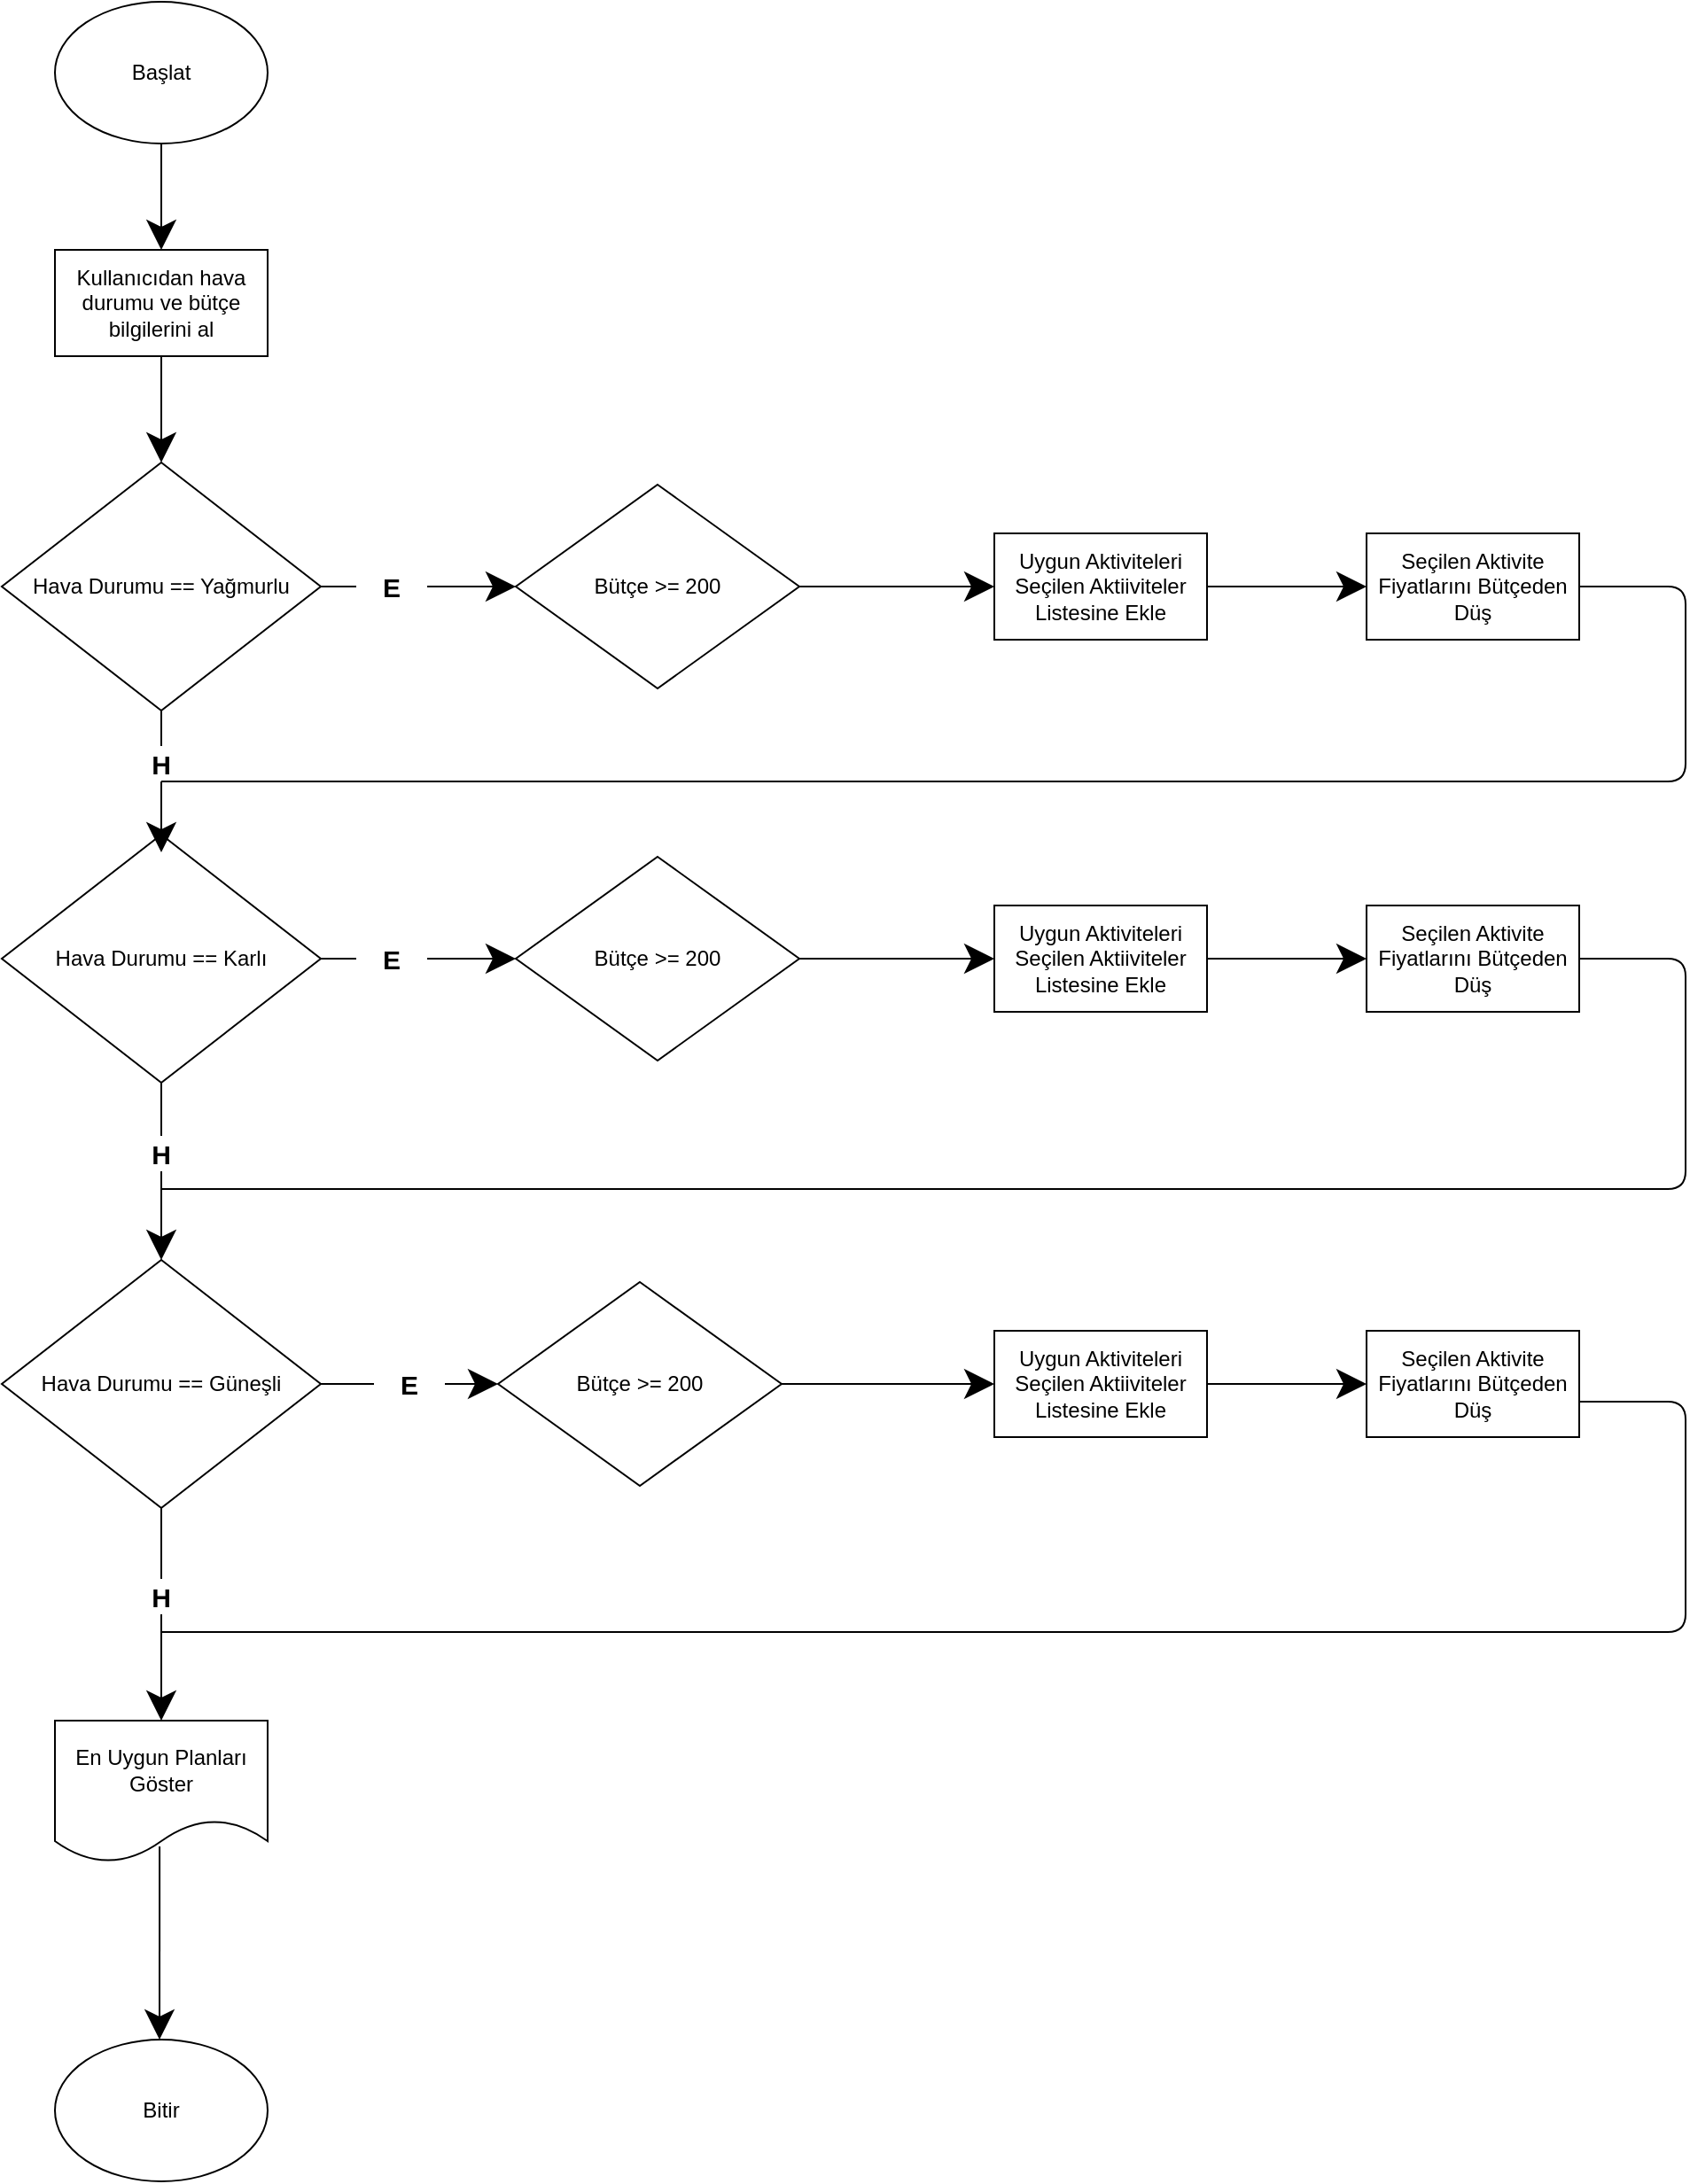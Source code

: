<mxfile version="15.3.5" type="device"><diagram id="C-M72tQuGT7UeeA-vJKC" name="Sayfa -1"><mxGraphModel dx="1673" dy="958" grid="1" gridSize="10" guides="1" tooltips="1" connect="1" arrows="1" fold="1" page="1" pageScale="1" pageWidth="3300" pageHeight="4681" math="0" shadow="0"><root><mxCell id="0"/><mxCell id="1" parent="0"/><mxCell id="JSDWaVKcldou4xhypfdx-1" value="Başlat" style="ellipse;whiteSpace=wrap;html=1;hachureGap=4;pointerEvents=0;" vertex="1" parent="1"><mxGeometry x="260" y="30" width="120" height="80" as="geometry"/></mxCell><mxCell id="JSDWaVKcldou4xhypfdx-2" value="Kullanıcıdan hava durumu ve bütçe bilgilerini al" style="rounded=0;whiteSpace=wrap;html=1;hachureGap=4;pointerEvents=0;" vertex="1" parent="1"><mxGeometry x="260" y="170" width="120" height="60" as="geometry"/></mxCell><mxCell id="JSDWaVKcldou4xhypfdx-4" value="Hava Durumu == Yağmurlu" style="rhombus;whiteSpace=wrap;html=1;hachureGap=4;pointerEvents=0;" vertex="1" parent="1"><mxGeometry x="230" y="290" width="180" height="140" as="geometry"/></mxCell><mxCell id="JSDWaVKcldou4xhypfdx-5" value="Bütçe &amp;gt;= 200" style="rhombus;whiteSpace=wrap;html=1;hachureGap=4;pointerEvents=0;" vertex="1" parent="1"><mxGeometry x="520" y="512.5" width="160" height="115" as="geometry"/></mxCell><mxCell id="JSDWaVKcldou4xhypfdx-7" value="Uygun Aktiviteleri Seçilen Aktiiviteler Listesine Ekle" style="rounded=0;whiteSpace=wrap;html=1;hachureGap=4;pointerEvents=0;" vertex="1" parent="1"><mxGeometry x="790" y="330" width="120" height="60" as="geometry"/></mxCell><mxCell id="JSDWaVKcldou4xhypfdx-8" value="Seçilen Aktivite Fiyatlarını Bütçeden Düş" style="rounded=0;whiteSpace=wrap;html=1;hachureGap=4;pointerEvents=0;" vertex="1" parent="1"><mxGeometry x="1000" y="330" width="120" height="60" as="geometry"/></mxCell><mxCell id="JSDWaVKcldou4xhypfdx-10" value="Hava Durumu == Karlı" style="rhombus;whiteSpace=wrap;html=1;hachureGap=4;pointerEvents=0;" vertex="1" parent="1"><mxGeometry x="230" y="500" width="180" height="140" as="geometry"/></mxCell><mxCell id="JSDWaVKcldou4xhypfdx-11" value="Bütçe &amp;gt;= 200" style="rhombus;whiteSpace=wrap;html=1;hachureGap=4;pointerEvents=0;" vertex="1" parent="1"><mxGeometry x="520" y="302.5" width="160" height="115" as="geometry"/></mxCell><mxCell id="JSDWaVKcldou4xhypfdx-12" value="Hava Durumu == Güneşli" style="rhombus;whiteSpace=wrap;html=1;hachureGap=4;pointerEvents=0;" vertex="1" parent="1"><mxGeometry x="230" y="740" width="180" height="140" as="geometry"/></mxCell><mxCell id="JSDWaVKcldou4xhypfdx-13" value="Uygun Aktiviteleri Seçilen Aktiiviteler Listesine Ekle" style="rounded=0;whiteSpace=wrap;html=1;hachureGap=4;pointerEvents=0;" vertex="1" parent="1"><mxGeometry x="790" y="540" width="120" height="60" as="geometry"/></mxCell><mxCell id="JSDWaVKcldou4xhypfdx-14" value="Seçilen Aktivite Fiyatlarını Bütçeden Düş" style="rounded=0;whiteSpace=wrap;html=1;hachureGap=4;pointerEvents=0;" vertex="1" parent="1"><mxGeometry x="1000" y="540" width="120" height="60" as="geometry"/></mxCell><mxCell id="JSDWaVKcldou4xhypfdx-15" value="Bütçe &amp;gt;= 200" style="rhombus;whiteSpace=wrap;html=1;hachureGap=4;pointerEvents=0;" vertex="1" parent="1"><mxGeometry x="510" y="752.5" width="160" height="115" as="geometry"/></mxCell><mxCell id="JSDWaVKcldou4xhypfdx-16" value="Uygun Aktiviteleri Seçilen Aktiiviteler Listesine Ekle" style="rounded=0;whiteSpace=wrap;html=1;hachureGap=4;pointerEvents=0;" vertex="1" parent="1"><mxGeometry x="790" y="780" width="120" height="60" as="geometry"/></mxCell><mxCell id="JSDWaVKcldou4xhypfdx-17" value="Seçilen Aktivite Fiyatlarını Bütçeden Düş" style="rounded=0;whiteSpace=wrap;html=1;hachureGap=4;pointerEvents=0;" vertex="1" parent="1"><mxGeometry x="1000" y="780" width="120" height="60" as="geometry"/></mxCell><mxCell id="JSDWaVKcldou4xhypfdx-18" value="En Uygun Planları Göster" style="shape=document;whiteSpace=wrap;html=1;boundedLbl=1;hachureGap=4;pointerEvents=0;" vertex="1" parent="1"><mxGeometry x="260" y="1000" width="120" height="80" as="geometry"/></mxCell><mxCell id="JSDWaVKcldou4xhypfdx-19" value="Bitir" style="ellipse;whiteSpace=wrap;html=1;hachureGap=4;pointerEvents=0;" vertex="1" parent="1"><mxGeometry x="260" y="1180" width="120" height="80" as="geometry"/></mxCell><mxCell id="JSDWaVKcldou4xhypfdx-20" value="" style="endArrow=classic;html=1;startSize=14;endSize=14;sourcePerimeterSpacing=8;targetPerimeterSpacing=8;exitX=0.5;exitY=1;exitDx=0;exitDy=0;entryX=0.5;entryY=0;entryDx=0;entryDy=0;" edge="1" parent="1" source="JSDWaVKcldou4xhypfdx-1" target="JSDWaVKcldou4xhypfdx-2"><mxGeometry width="50" height="50" relative="1" as="geometry"><mxPoint x="650" y="170" as="sourcePoint"/><mxPoint x="700" y="120" as="targetPoint"/></mxGeometry></mxCell><mxCell id="JSDWaVKcldou4xhypfdx-21" value="" style="endArrow=classic;html=1;startSize=14;endSize=14;sourcePerimeterSpacing=8;targetPerimeterSpacing=8;exitX=0.5;exitY=1;exitDx=0;exitDy=0;entryX=0.5;entryY=0;entryDx=0;entryDy=0;" edge="1" parent="1" source="JSDWaVKcldou4xhypfdx-2" target="JSDWaVKcldou4xhypfdx-4"><mxGeometry width="50" height="50" relative="1" as="geometry"><mxPoint x="510" y="190" as="sourcePoint"/><mxPoint x="560" y="140" as="targetPoint"/></mxGeometry></mxCell><mxCell id="JSDWaVKcldou4xhypfdx-22" value="" style="endArrow=classic;html=1;startSize=14;endSize=14;targetPerimeterSpacing=8;exitX=0.5;exitY=1;exitDx=0;exitDy=0;startArrow=none;" edge="1" parent="1" source="JSDWaVKcldou4xhypfdx-46"><mxGeometry width="50" height="50" relative="1" as="geometry"><mxPoint x="440" y="470" as="sourcePoint"/><mxPoint x="320" y="510" as="targetPoint"/></mxGeometry></mxCell><mxCell id="JSDWaVKcldou4xhypfdx-23" value="" style="endArrow=classic;html=1;startSize=14;endSize=14;targetPerimeterSpacing=8;exitX=0.5;exitY=1;exitDx=0;exitDy=0;entryX=0.5;entryY=0;entryDx=0;entryDy=0;startArrow=none;" edge="1" parent="1" source="JSDWaVKcldou4xhypfdx-60" target="JSDWaVKcldou4xhypfdx-12"><mxGeometry width="50" height="50" relative="1" as="geometry"><mxPoint x="450" y="720" as="sourcePoint"/><mxPoint x="500" y="670" as="targetPoint"/></mxGeometry></mxCell><mxCell id="JSDWaVKcldou4xhypfdx-26" value="" style="endArrow=classic;html=1;startSize=14;endSize=14;targetPerimeterSpacing=8;exitX=1;exitY=0.5;exitDx=0;exitDy=0;entryX=0;entryY=0.5;entryDx=0;entryDy=0;startArrow=none;" edge="1" parent="1" source="JSDWaVKcldou4xhypfdx-45" target="JSDWaVKcldou4xhypfdx-11"><mxGeometry width="50" height="50" relative="1" as="geometry"><mxPoint x="480" y="310" as="sourcePoint"/><mxPoint x="530" y="260" as="targetPoint"/></mxGeometry></mxCell><mxCell id="JSDWaVKcldou4xhypfdx-27" value="" style="endArrow=classic;html=1;startSize=14;endSize=14;sourcePerimeterSpacing=8;targetPerimeterSpacing=8;exitX=1;exitY=0.5;exitDx=0;exitDy=0;entryX=0;entryY=0.5;entryDx=0;entryDy=0;" edge="1" parent="1" source="JSDWaVKcldou4xhypfdx-11" target="JSDWaVKcldou4xhypfdx-7"><mxGeometry width="50" height="50" relative="1" as="geometry"><mxPoint x="750" y="240" as="sourcePoint"/><mxPoint x="800" y="190" as="targetPoint"/></mxGeometry></mxCell><mxCell id="JSDWaVKcldou4xhypfdx-28" value="" style="endArrow=classic;html=1;startSize=14;endSize=14;sourcePerimeterSpacing=8;targetPerimeterSpacing=8;exitX=1;exitY=0.5;exitDx=0;exitDy=0;entryX=0;entryY=0.5;entryDx=0;entryDy=0;" edge="1" parent="1" source="JSDWaVKcldou4xhypfdx-7" target="JSDWaVKcldou4xhypfdx-8"><mxGeometry width="50" height="50" relative="1" as="geometry"><mxPoint x="940" y="240" as="sourcePoint"/><mxPoint x="990" y="190" as="targetPoint"/></mxGeometry></mxCell><mxCell id="JSDWaVKcldou4xhypfdx-30" value="" style="endArrow=classic;html=1;startSize=14;endSize=14;targetPerimeterSpacing=8;exitX=1;exitY=0.5;exitDx=0;exitDy=0;entryX=0;entryY=0.5;entryDx=0;entryDy=0;startArrow=none;" edge="1" parent="1" source="JSDWaVKcldou4xhypfdx-54" target="JSDWaVKcldou4xhypfdx-5"><mxGeometry width="50" height="50" relative="1" as="geometry"><mxPoint x="450" y="550" as="sourcePoint"/><mxPoint x="500" y="500" as="targetPoint"/></mxGeometry></mxCell><mxCell id="JSDWaVKcldou4xhypfdx-33" value="" style="endArrow=classic;html=1;startSize=14;endSize=14;sourcePerimeterSpacing=8;targetPerimeterSpacing=8;exitX=1;exitY=0.5;exitDx=0;exitDy=0;entryX=0;entryY=0.5;entryDx=0;entryDy=0;" edge="1" parent="1" source="JSDWaVKcldou4xhypfdx-5" target="JSDWaVKcldou4xhypfdx-13"><mxGeometry width="50" height="50" relative="1" as="geometry"><mxPoint x="820" y="690" as="sourcePoint"/><mxPoint x="870" y="640" as="targetPoint"/></mxGeometry></mxCell><mxCell id="JSDWaVKcldou4xhypfdx-34" value="" style="endArrow=classic;html=1;startSize=14;endSize=14;sourcePerimeterSpacing=8;targetPerimeterSpacing=8;exitX=1;exitY=0.5;exitDx=0;exitDy=0;entryX=0;entryY=0.5;entryDx=0;entryDy=0;" edge="1" parent="1" source="JSDWaVKcldou4xhypfdx-13" target="JSDWaVKcldou4xhypfdx-14"><mxGeometry width="50" height="50" relative="1" as="geometry"><mxPoint x="910" y="680" as="sourcePoint"/><mxPoint x="960" y="630" as="targetPoint"/></mxGeometry></mxCell><mxCell id="JSDWaVKcldou4xhypfdx-35" value="" style="endArrow=classic;html=1;startSize=14;endSize=14;targetPerimeterSpacing=8;exitX=1;exitY=0.5;exitDx=0;exitDy=0;entryX=0;entryY=0.5;entryDx=0;entryDy=0;startArrow=none;" edge="1" parent="1" source="JSDWaVKcldou4xhypfdx-53" target="JSDWaVKcldou4xhypfdx-15"><mxGeometry width="50" height="50" relative="1" as="geometry"><mxPoint x="450" y="930" as="sourcePoint"/><mxPoint x="500" y="880" as="targetPoint"/></mxGeometry></mxCell><mxCell id="JSDWaVKcldou4xhypfdx-36" value="" style="endArrow=classic;html=1;startSize=14;endSize=14;sourcePerimeterSpacing=8;targetPerimeterSpacing=8;exitX=1;exitY=0.5;exitDx=0;exitDy=0;entryX=0;entryY=0.5;entryDx=0;entryDy=0;" edge="1" parent="1" source="JSDWaVKcldou4xhypfdx-15" target="JSDWaVKcldou4xhypfdx-16"><mxGeometry width="50" height="50" relative="1" as="geometry"><mxPoint x="730" y="910" as="sourcePoint"/><mxPoint x="780" y="860" as="targetPoint"/></mxGeometry></mxCell><mxCell id="JSDWaVKcldou4xhypfdx-37" value="" style="endArrow=classic;html=1;startSize=14;endSize=14;sourcePerimeterSpacing=8;targetPerimeterSpacing=8;exitX=1;exitY=0.5;exitDx=0;exitDy=0;entryX=0;entryY=0.5;entryDx=0;entryDy=0;" edge="1" parent="1" source="JSDWaVKcldou4xhypfdx-16" target="JSDWaVKcldou4xhypfdx-17"><mxGeometry width="50" height="50" relative="1" as="geometry"><mxPoint x="930" y="940" as="sourcePoint"/><mxPoint x="980" y="890" as="targetPoint"/></mxGeometry></mxCell><mxCell id="JSDWaVKcldou4xhypfdx-38" value="" style="endArrow=classic;html=1;startSize=14;endSize=14;sourcePerimeterSpacing=8;targetPerimeterSpacing=8;exitX=0.492;exitY=0.888;exitDx=0;exitDy=0;exitPerimeter=0;" edge="1" parent="1" source="JSDWaVKcldou4xhypfdx-18"><mxGeometry width="50" height="50" relative="1" as="geometry"><mxPoint x="350" y="1150" as="sourcePoint"/><mxPoint x="319" y="1180" as="targetPoint"/></mxGeometry></mxCell><mxCell id="JSDWaVKcldou4xhypfdx-41" value="" style="endArrow=none;html=1;startSize=14;endSize=14;sourcePerimeterSpacing=8;targetPerimeterSpacing=8;entryX=1;entryY=0.5;entryDx=0;entryDy=0;" edge="1" parent="1" target="JSDWaVKcldou4xhypfdx-8"><mxGeometry width="50" height="50" relative="1" as="geometry"><mxPoint x="320" y="470" as="sourcePoint"/><mxPoint x="870" y="440" as="targetPoint"/><Array as="points"><mxPoint x="1180" y="470"/><mxPoint x="1180" y="360"/></Array></mxGeometry></mxCell><mxCell id="JSDWaVKcldou4xhypfdx-42" value="" style="endArrow=classic;html=1;startSize=14;endSize=14;targetPerimeterSpacing=8;exitX=0.5;exitY=1;exitDx=0;exitDy=0;entryX=0.5;entryY=0;entryDx=0;entryDy=0;startArrow=none;" edge="1" parent="1" source="JSDWaVKcldou4xhypfdx-59" target="JSDWaVKcldou4xhypfdx-18"><mxGeometry width="50" height="50" relative="1" as="geometry"><mxPoint x="430" y="980" as="sourcePoint"/><mxPoint x="480" y="930" as="targetPoint"/></mxGeometry></mxCell><mxCell id="JSDWaVKcldou4xhypfdx-43" value="" style="endArrow=none;html=1;startSize=14;endSize=14;sourcePerimeterSpacing=8;targetPerimeterSpacing=8;exitX=1;exitY=0.5;exitDx=0;exitDy=0;" edge="1" parent="1" source="JSDWaVKcldou4xhypfdx-14"><mxGeometry width="50" height="50" relative="1" as="geometry"><mxPoint x="1180" y="730" as="sourcePoint"/><mxPoint x="320" y="700" as="targetPoint"/><Array as="points"><mxPoint x="1180" y="570"/><mxPoint x="1180" y="700"/></Array></mxGeometry></mxCell><mxCell id="JSDWaVKcldou4xhypfdx-44" value="" style="endArrow=none;html=1;startSize=14;endSize=14;sourcePerimeterSpacing=8;targetPerimeterSpacing=8;exitX=1;exitY=0.5;exitDx=0;exitDy=0;" edge="1" parent="1"><mxGeometry width="50" height="50" relative="1" as="geometry"><mxPoint x="1120" y="820" as="sourcePoint"/><mxPoint x="320" y="950" as="targetPoint"/><Array as="points"><mxPoint x="1180" y="820"/><mxPoint x="1180" y="950"/></Array></mxGeometry></mxCell><mxCell id="JSDWaVKcldou4xhypfdx-45" value="&lt;b&gt;&lt;font style=&quot;font-size: 15px&quot;&gt;E&lt;/font&gt;&lt;/b&gt;" style="text;html=1;strokeColor=none;fillColor=none;align=center;verticalAlign=middle;whiteSpace=wrap;rounded=0;hachureGap=4;pointerEvents=0;" vertex="1" parent="1"><mxGeometry x="430" y="350" width="40" height="20" as="geometry"/></mxCell><mxCell id="JSDWaVKcldou4xhypfdx-49" value="" style="endArrow=none;html=1;startSize=14;endSize=14;sourcePerimeterSpacing=8;exitX=1;exitY=0.5;exitDx=0;exitDy=0;entryX=0;entryY=0.5;entryDx=0;entryDy=0;" edge="1" parent="1" source="JSDWaVKcldou4xhypfdx-4" target="JSDWaVKcldou4xhypfdx-45"><mxGeometry width="50" height="50" relative="1" as="geometry"><mxPoint x="410" y="360" as="sourcePoint"/><mxPoint x="520" y="360" as="targetPoint"/></mxGeometry></mxCell><mxCell id="JSDWaVKcldou4xhypfdx-46" value="&lt;b&gt;&lt;font style=&quot;font-size: 15px&quot;&gt;H&lt;/font&gt;&lt;/b&gt;" style="text;html=1;strokeColor=none;fillColor=none;align=center;verticalAlign=middle;whiteSpace=wrap;rounded=0;hachureGap=4;pointerEvents=0;" vertex="1" parent="1"><mxGeometry x="300" y="450" width="40" height="20" as="geometry"/></mxCell><mxCell id="JSDWaVKcldou4xhypfdx-50" value="" style="endArrow=none;html=1;startSize=14;endSize=14;sourcePerimeterSpacing=8;exitX=0.5;exitY=1;exitDx=0;exitDy=0;" edge="1" parent="1" source="JSDWaVKcldou4xhypfdx-4" target="JSDWaVKcldou4xhypfdx-46"><mxGeometry width="50" height="50" relative="1" as="geometry"><mxPoint x="320" y="430" as="sourcePoint"/><mxPoint x="320" y="510" as="targetPoint"/></mxGeometry></mxCell><mxCell id="JSDWaVKcldou4xhypfdx-54" value="&lt;b&gt;&lt;font style=&quot;font-size: 15px&quot;&gt;E&lt;/font&gt;&lt;/b&gt;" style="text;html=1;strokeColor=none;fillColor=none;align=center;verticalAlign=middle;whiteSpace=wrap;rounded=0;hachureGap=4;pointerEvents=0;" vertex="1" parent="1"><mxGeometry x="430" y="560" width="40" height="20" as="geometry"/></mxCell><mxCell id="JSDWaVKcldou4xhypfdx-55" value="" style="endArrow=none;html=1;startSize=14;endSize=14;sourcePerimeterSpacing=8;exitX=1;exitY=0.5;exitDx=0;exitDy=0;entryX=0;entryY=0.5;entryDx=0;entryDy=0;" edge="1" parent="1" source="JSDWaVKcldou4xhypfdx-10" target="JSDWaVKcldou4xhypfdx-54"><mxGeometry width="50" height="50" relative="1" as="geometry"><mxPoint x="410" y="570" as="sourcePoint"/><mxPoint x="520" y="570" as="targetPoint"/></mxGeometry></mxCell><mxCell id="JSDWaVKcldou4xhypfdx-53" value="&lt;b&gt;&lt;font style=&quot;font-size: 15px&quot;&gt;E&lt;/font&gt;&lt;/b&gt;" style="text;html=1;strokeColor=none;fillColor=none;align=center;verticalAlign=middle;whiteSpace=wrap;rounded=0;hachureGap=4;pointerEvents=0;" vertex="1" parent="1"><mxGeometry x="440" y="800" width="40" height="20" as="geometry"/></mxCell><mxCell id="JSDWaVKcldou4xhypfdx-58" value="" style="endArrow=none;html=1;startSize=14;endSize=14;sourcePerimeterSpacing=8;exitX=1;exitY=0.5;exitDx=0;exitDy=0;entryX=0;entryY=0.5;entryDx=0;entryDy=0;" edge="1" parent="1" source="JSDWaVKcldou4xhypfdx-12" target="JSDWaVKcldou4xhypfdx-53"><mxGeometry width="50" height="50" relative="1" as="geometry"><mxPoint x="410" y="810" as="sourcePoint"/><mxPoint x="510" y="810" as="targetPoint"/></mxGeometry></mxCell><mxCell id="JSDWaVKcldou4xhypfdx-60" value="&lt;b&gt;&lt;font style=&quot;font-size: 15px&quot;&gt;H&lt;/font&gt;&lt;/b&gt;" style="text;html=1;strokeColor=none;fillColor=none;align=center;verticalAlign=middle;whiteSpace=wrap;rounded=0;hachureGap=4;pointerEvents=0;" vertex="1" parent="1"><mxGeometry x="300" y="670" width="40" height="20" as="geometry"/></mxCell><mxCell id="JSDWaVKcldou4xhypfdx-61" value="" style="endArrow=none;html=1;startSize=14;endSize=14;sourcePerimeterSpacing=8;exitX=0.5;exitY=1;exitDx=0;exitDy=0;entryX=0.5;entryY=0;entryDx=0;entryDy=0;" edge="1" parent="1" source="JSDWaVKcldou4xhypfdx-10" target="JSDWaVKcldou4xhypfdx-60"><mxGeometry width="50" height="50" relative="1" as="geometry"><mxPoint x="320" y="640" as="sourcePoint"/><mxPoint x="320" y="740" as="targetPoint"/></mxGeometry></mxCell><mxCell id="JSDWaVKcldou4xhypfdx-59" value="&lt;b&gt;&lt;font style=&quot;font-size: 15px&quot;&gt;H&lt;/font&gt;&lt;/b&gt;" style="text;html=1;strokeColor=none;fillColor=none;align=center;verticalAlign=middle;whiteSpace=wrap;rounded=0;hachureGap=4;pointerEvents=0;" vertex="1" parent="1"><mxGeometry x="300" y="920" width="40" height="20" as="geometry"/></mxCell><mxCell id="JSDWaVKcldou4xhypfdx-62" value="" style="endArrow=none;html=1;startSize=14;endSize=14;sourcePerimeterSpacing=8;exitX=0.5;exitY=1;exitDx=0;exitDy=0;entryX=0.5;entryY=0;entryDx=0;entryDy=0;" edge="1" parent="1" source="JSDWaVKcldou4xhypfdx-12" target="JSDWaVKcldou4xhypfdx-59"><mxGeometry width="50" height="50" relative="1" as="geometry"><mxPoint x="320" y="880" as="sourcePoint"/><mxPoint x="320" y="1000" as="targetPoint"/></mxGeometry></mxCell></root></mxGraphModel></diagram></mxfile>